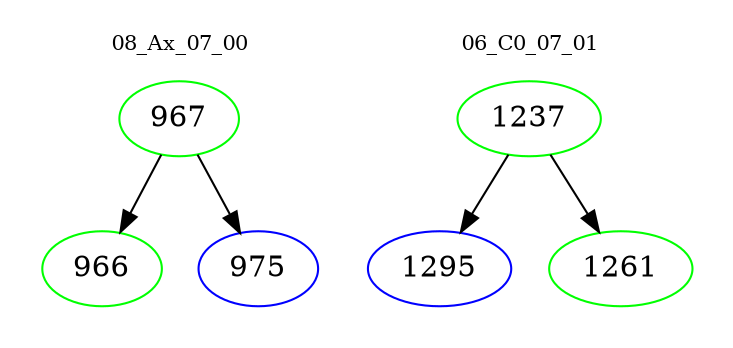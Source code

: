 digraph{
subgraph cluster_0 {
color = white
label = "08_Ax_07_00";
fontsize=10;
T0_967 [label="967", color="green"]
T0_967 -> T0_966 [color="black"]
T0_966 [label="966", color="green"]
T0_967 -> T0_975 [color="black"]
T0_975 [label="975", color="blue"]
}
subgraph cluster_1 {
color = white
label = "06_C0_07_01";
fontsize=10;
T1_1237 [label="1237", color="green"]
T1_1237 -> T1_1295 [color="black"]
T1_1295 [label="1295", color="blue"]
T1_1237 -> T1_1261 [color="black"]
T1_1261 [label="1261", color="green"]
}
}
